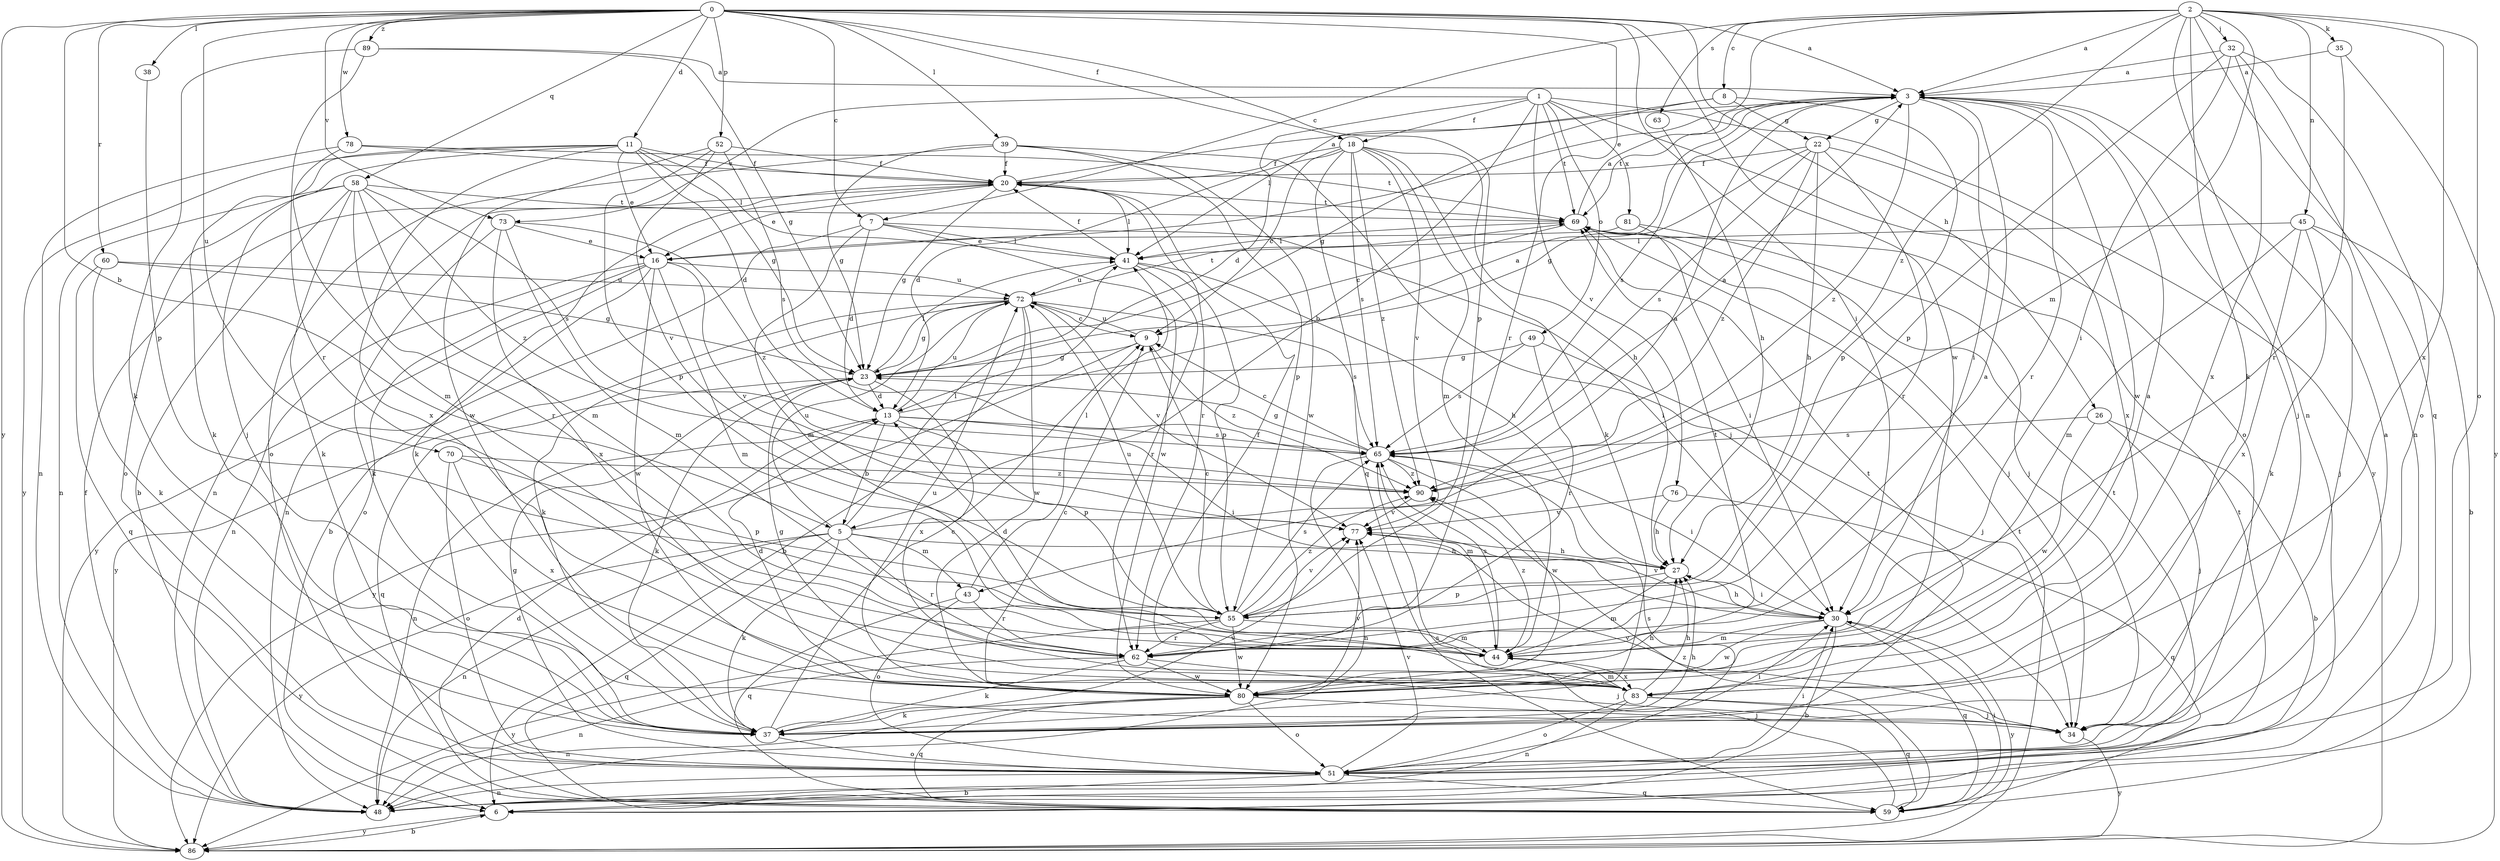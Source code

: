 strict digraph  {
0;
1;
2;
3;
5;
6;
7;
8;
9;
11;
13;
16;
18;
20;
22;
23;
26;
27;
30;
32;
34;
35;
37;
38;
39;
41;
43;
44;
45;
48;
49;
51;
52;
55;
58;
59;
60;
62;
63;
65;
69;
70;
72;
73;
76;
77;
78;
80;
81;
83;
86;
89;
90;
0 -> 3  [label=a];
0 -> 5  [label=b];
0 -> 7  [label=c];
0 -> 11  [label=d];
0 -> 18  [label=f];
0 -> 26  [label=h];
0 -> 30  [label=i];
0 -> 38  [label=l];
0 -> 39  [label=l];
0 -> 52  [label=p];
0 -> 55  [label=p];
0 -> 58  [label=q];
0 -> 60  [label=r];
0 -> 62  [label=r];
0 -> 70  [label=u];
0 -> 73  [label=v];
0 -> 78  [label=w];
0 -> 80  [label=w];
0 -> 86  [label=y];
0 -> 89  [label=z];
1 -> 5  [label=b];
1 -> 13  [label=d];
1 -> 18  [label=f];
1 -> 49  [label=o];
1 -> 51  [label=o];
1 -> 69  [label=t];
1 -> 73  [label=v];
1 -> 76  [label=v];
1 -> 81  [label=x];
1 -> 86  [label=y];
2 -> 3  [label=a];
2 -> 7  [label=c];
2 -> 8  [label=c];
2 -> 16  [label=e];
2 -> 32  [label=j];
2 -> 35  [label=k];
2 -> 37  [label=k];
2 -> 43  [label=m];
2 -> 45  [label=n];
2 -> 48  [label=n];
2 -> 51  [label=o];
2 -> 59  [label=q];
2 -> 63  [label=s];
2 -> 83  [label=x];
2 -> 90  [label=z];
3 -> 22  [label=g];
3 -> 30  [label=i];
3 -> 34  [label=j];
3 -> 62  [label=r];
3 -> 65  [label=s];
3 -> 69  [label=t];
3 -> 80  [label=w];
3 -> 90  [label=z];
5 -> 3  [label=a];
5 -> 27  [label=h];
5 -> 37  [label=k];
5 -> 41  [label=l];
5 -> 43  [label=m];
5 -> 48  [label=n];
5 -> 59  [label=q];
5 -> 62  [label=r];
5 -> 72  [label=u];
5 -> 86  [label=y];
6 -> 86  [label=y];
7 -> 13  [label=d];
7 -> 30  [label=i];
7 -> 41  [label=l];
7 -> 44  [label=m];
7 -> 48  [label=n];
7 -> 80  [label=w];
8 -> 22  [label=g];
8 -> 23  [label=g];
8 -> 41  [label=l];
8 -> 55  [label=p];
9 -> 23  [label=g];
9 -> 72  [label=u];
9 -> 86  [label=y];
9 -> 90  [label=z];
11 -> 13  [label=d];
11 -> 16  [label=e];
11 -> 20  [label=f];
11 -> 23  [label=g];
11 -> 34  [label=j];
11 -> 37  [label=k];
11 -> 41  [label=l];
11 -> 83  [label=x];
11 -> 86  [label=y];
13 -> 3  [label=a];
13 -> 5  [label=b];
13 -> 30  [label=i];
13 -> 48  [label=n];
13 -> 55  [label=p];
13 -> 65  [label=s];
13 -> 72  [label=u];
16 -> 6  [label=b];
16 -> 44  [label=m];
16 -> 48  [label=n];
16 -> 51  [label=o];
16 -> 72  [label=u];
16 -> 77  [label=v];
16 -> 80  [label=w];
16 -> 86  [label=y];
18 -> 9  [label=c];
18 -> 13  [label=d];
18 -> 20  [label=f];
18 -> 27  [label=h];
18 -> 37  [label=k];
18 -> 44  [label=m];
18 -> 59  [label=q];
18 -> 65  [label=s];
18 -> 77  [label=v];
18 -> 90  [label=z];
20 -> 3  [label=a];
20 -> 16  [label=e];
20 -> 23  [label=g];
20 -> 37  [label=k];
20 -> 41  [label=l];
20 -> 48  [label=n];
20 -> 62  [label=r];
20 -> 69  [label=t];
22 -> 20  [label=f];
22 -> 23  [label=g];
22 -> 27  [label=h];
22 -> 62  [label=r];
22 -> 65  [label=s];
22 -> 83  [label=x];
22 -> 90  [label=z];
23 -> 13  [label=d];
23 -> 37  [label=k];
23 -> 41  [label=l];
23 -> 59  [label=q];
23 -> 83  [label=x];
26 -> 6  [label=b];
26 -> 34  [label=j];
26 -> 65  [label=s];
26 -> 80  [label=w];
27 -> 30  [label=i];
27 -> 44  [label=m];
27 -> 55  [label=p];
30 -> 6  [label=b];
30 -> 27  [label=h];
30 -> 44  [label=m];
30 -> 59  [label=q];
30 -> 77  [label=v];
30 -> 80  [label=w];
30 -> 86  [label=y];
32 -> 3  [label=a];
32 -> 30  [label=i];
32 -> 48  [label=n];
32 -> 51  [label=o];
32 -> 55  [label=p];
32 -> 83  [label=x];
34 -> 77  [label=v];
34 -> 86  [label=y];
35 -> 3  [label=a];
35 -> 62  [label=r];
35 -> 86  [label=y];
37 -> 9  [label=c];
37 -> 27  [label=h];
37 -> 30  [label=i];
37 -> 51  [label=o];
37 -> 69  [label=t];
37 -> 77  [label=v];
38 -> 55  [label=p];
39 -> 20  [label=f];
39 -> 23  [label=g];
39 -> 34  [label=j];
39 -> 51  [label=o];
39 -> 55  [label=p];
39 -> 80  [label=w];
41 -> 20  [label=f];
41 -> 27  [label=h];
41 -> 55  [label=p];
41 -> 62  [label=r];
41 -> 72  [label=u];
43 -> 41  [label=l];
43 -> 51  [label=o];
43 -> 59  [label=q];
43 -> 62  [label=r];
44 -> 13  [label=d];
44 -> 65  [label=s];
44 -> 69  [label=t];
44 -> 83  [label=x];
44 -> 90  [label=z];
45 -> 6  [label=b];
45 -> 34  [label=j];
45 -> 37  [label=k];
45 -> 41  [label=l];
45 -> 44  [label=m];
45 -> 83  [label=x];
48 -> 20  [label=f];
48 -> 69  [label=t];
49 -> 23  [label=g];
49 -> 34  [label=j];
49 -> 62  [label=r];
49 -> 65  [label=s];
51 -> 3  [label=a];
51 -> 6  [label=b];
51 -> 23  [label=g];
51 -> 30  [label=i];
51 -> 48  [label=n];
51 -> 59  [label=q];
51 -> 65  [label=s];
51 -> 69  [label=t];
51 -> 77  [label=v];
52 -> 20  [label=f];
52 -> 55  [label=p];
52 -> 65  [label=s];
52 -> 77  [label=v];
52 -> 80  [label=w];
55 -> 9  [label=c];
55 -> 44  [label=m];
55 -> 62  [label=r];
55 -> 65  [label=s];
55 -> 72  [label=u];
55 -> 77  [label=v];
55 -> 80  [label=w];
55 -> 86  [label=y];
55 -> 90  [label=z];
58 -> 6  [label=b];
58 -> 37  [label=k];
58 -> 44  [label=m];
58 -> 48  [label=n];
58 -> 51  [label=o];
58 -> 62  [label=r];
58 -> 65  [label=s];
58 -> 69  [label=t];
58 -> 90  [label=z];
59 -> 13  [label=d];
59 -> 30  [label=i];
59 -> 65  [label=s];
59 -> 90  [label=z];
60 -> 23  [label=g];
60 -> 37  [label=k];
60 -> 59  [label=q];
60 -> 72  [label=u];
62 -> 3  [label=a];
62 -> 34  [label=j];
62 -> 37  [label=k];
62 -> 48  [label=n];
62 -> 80  [label=w];
63 -> 27  [label=h];
65 -> 3  [label=a];
65 -> 9  [label=c];
65 -> 23  [label=g];
65 -> 30  [label=i];
65 -> 44  [label=m];
65 -> 48  [label=n];
65 -> 80  [label=w];
65 -> 90  [label=z];
69 -> 3  [label=a];
69 -> 9  [label=c];
69 -> 34  [label=j];
69 -> 41  [label=l];
70 -> 51  [label=o];
70 -> 55  [label=p];
70 -> 83  [label=x];
70 -> 90  [label=z];
72 -> 6  [label=b];
72 -> 9  [label=c];
72 -> 23  [label=g];
72 -> 37  [label=k];
72 -> 65  [label=s];
72 -> 69  [label=t];
72 -> 77  [label=v];
72 -> 80  [label=w];
72 -> 86  [label=y];
73 -> 16  [label=e];
73 -> 37  [label=k];
73 -> 44  [label=m];
73 -> 83  [label=x];
73 -> 90  [label=z];
76 -> 27  [label=h];
76 -> 59  [label=q];
76 -> 77  [label=v];
77 -> 27  [label=h];
78 -> 20  [label=f];
78 -> 44  [label=m];
78 -> 48  [label=n];
78 -> 69  [label=t];
80 -> 3  [label=a];
80 -> 9  [label=c];
80 -> 13  [label=d];
80 -> 27  [label=h];
80 -> 34  [label=j];
80 -> 37  [label=k];
80 -> 48  [label=n];
80 -> 51  [label=o];
80 -> 59  [label=q];
80 -> 72  [label=u];
80 -> 77  [label=v];
81 -> 16  [label=e];
81 -> 30  [label=i];
81 -> 34  [label=j];
83 -> 20  [label=f];
83 -> 23  [label=g];
83 -> 27  [label=h];
83 -> 34  [label=j];
83 -> 44  [label=m];
83 -> 48  [label=n];
83 -> 51  [label=o];
83 -> 59  [label=q];
86 -> 6  [label=b];
86 -> 69  [label=t];
89 -> 3  [label=a];
89 -> 23  [label=g];
89 -> 37  [label=k];
89 -> 62  [label=r];
90 -> 77  [label=v];
}
